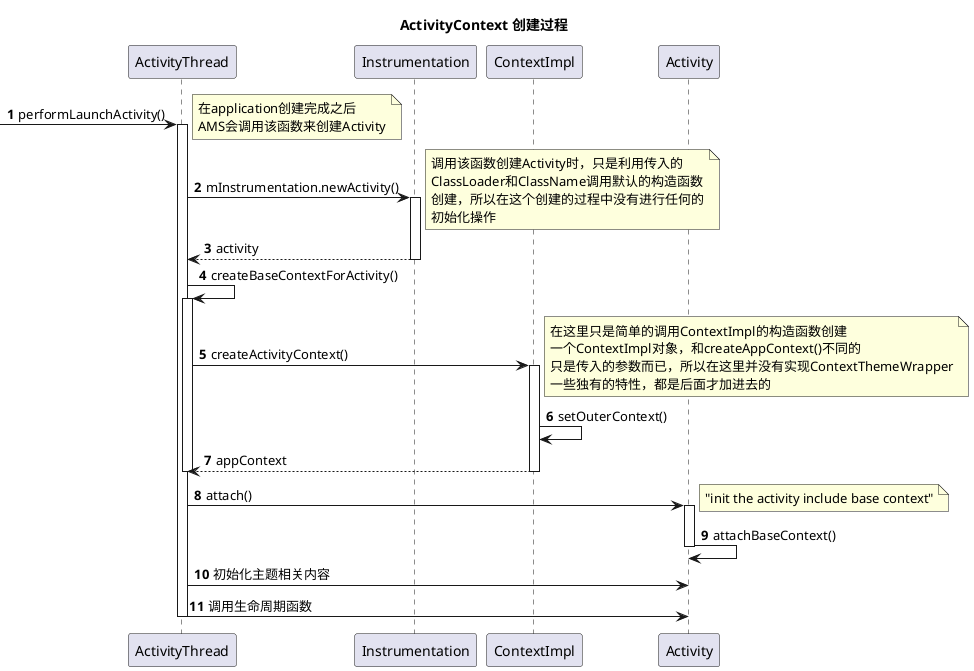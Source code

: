 @startuml
skinparam backgroundColor #ffffff

title ActivityContext 创建过程

participant ActivityThread as at
participant Instrumentation as ins
participant ContextImpl as ctxImpl
participant Activity as act

autonumber
[-> at : performLaunchActivity()
note left
在application创建完成之后
AMS会调用该函数来创建Activity
end note
activate at

at -> ins : mInstrumentation.newActivity()
note right
调用该函数创建Activity时，只是利用传入的
ClassLoader和ClassName调用默认的构造函数
创建，所以在这个创建的过程中没有进行任何的
初始化操作
end note
activate ins
ins --> at : activity
deactivate ins

at -> at : createBaseContextForActivity()
activate at
at -> ctxImpl : createActivityContext()
note right
在这里只是简单的调用ContextImpl的构造函数创建
一个ContextImpl对象，和createAppContext()不同的
只是传入的参数而已，所以在这里并没有实现ContextThemeWrapper
一些独有的特性，都是后面才加进去的
end note
activate ctxImpl
ctxImpl -> ctxImpl : setOuterContext()
ctxImpl --> at : appContext
deactivate ctxImpl
deactivate at

at -> act : attach()
note right
"init the activity include base context"
end note
activate act
act -> act : attachBaseContext()
deactivate act
at -> act : 初始化主题相关内容
at -> act : 调用生命周期函数
deactivate at
@enduml
